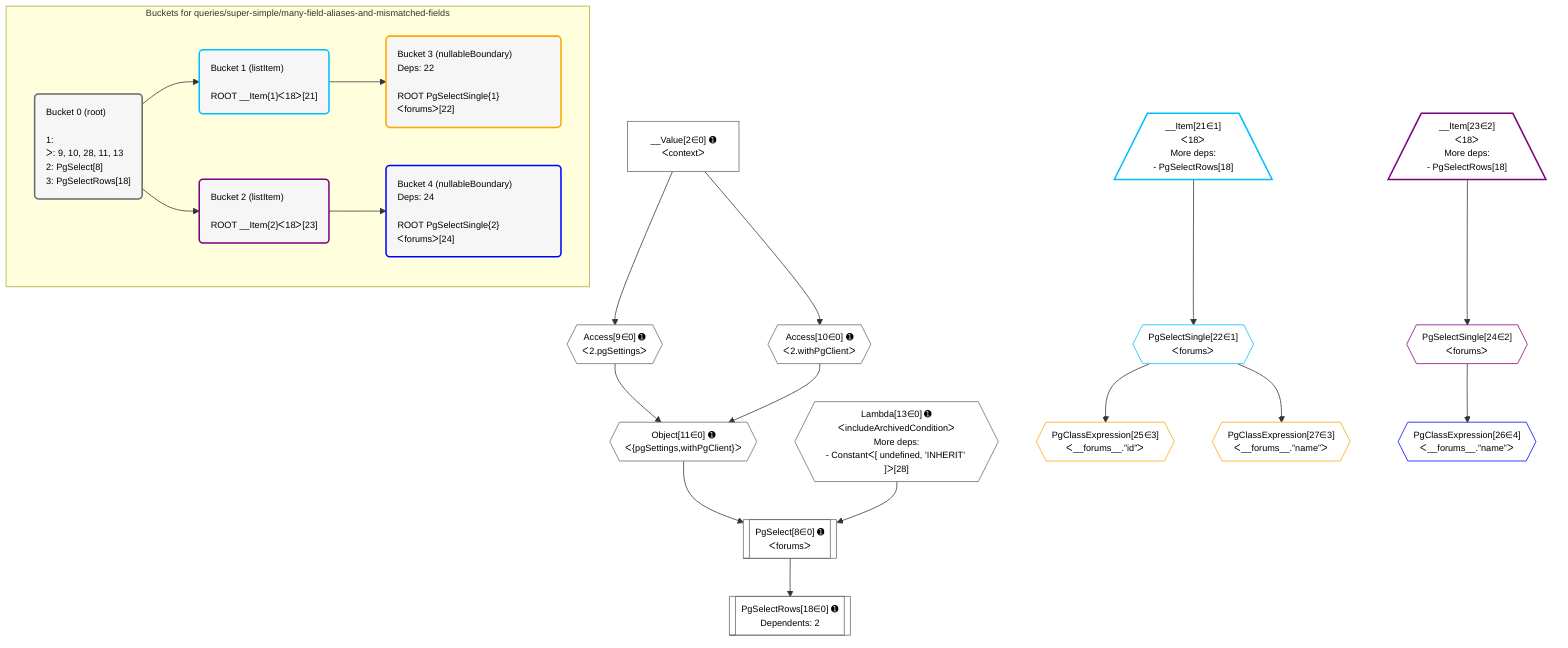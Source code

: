 %%{init: {'themeVariables': { 'fontSize': '12px'}}}%%
graph TD
    classDef path fill:#eee,stroke:#000,color:#000
    classDef plan fill:#fff,stroke-width:1px,color:#000
    classDef itemplan fill:#fff,stroke-width:2px,color:#000
    classDef unbatchedplan fill:#dff,stroke-width:1px,color:#000
    classDef sideeffectplan fill:#fcc,stroke-width:2px,color:#000
    classDef bucket fill:#f6f6f6,color:#000,stroke-width:2px,text-align:left

    subgraph "Buckets for queries/super-simple/many-field-aliases-and-mismatched-fields"
    Bucket0("Bucket 0 (root)<br /><br />1: <br />ᐳ: 9, 10, 28, 11, 13<br />2: PgSelect[8]<br />3: PgSelectRows[18]"):::bucket
    Bucket1("Bucket 1 (listItem)<br /><br />ROOT __Item{1}ᐸ18ᐳ[21]"):::bucket
    Bucket2("Bucket 2 (listItem)<br /><br />ROOT __Item{2}ᐸ18ᐳ[23]"):::bucket
    Bucket3("Bucket 3 (nullableBoundary)<br />Deps: 22<br /><br />ROOT PgSelectSingle{1}ᐸforumsᐳ[22]"):::bucket
    Bucket4("Bucket 4 (nullableBoundary)<br />Deps: 24<br /><br />ROOT PgSelectSingle{2}ᐸforumsᐳ[24]"):::bucket
    end
    Bucket0 --> Bucket1 & Bucket2
    Bucket1 --> Bucket3
    Bucket2 --> Bucket4

    %% plan dependencies
    PgSelect8[["PgSelect[8∈0] ➊<br />ᐸforumsᐳ"]]:::plan
    Object11{{"Object[11∈0] ➊<br />ᐸ{pgSettings,withPgClient}ᐳ"}}:::plan
    Lambda13{{"Lambda[13∈0] ➊<br />ᐸincludeArchivedConditionᐳ<br />More deps:<br />- Constantᐸ[ undefined, 'INHERIT' ]ᐳ[28]"}}:::plan
    Object11 & Lambda13 --> PgSelect8
    Access9{{"Access[9∈0] ➊<br />ᐸ2.pgSettingsᐳ"}}:::plan
    Access10{{"Access[10∈0] ➊<br />ᐸ2.withPgClientᐳ"}}:::plan
    Access9 & Access10 --> Object11
    __Value2["__Value[2∈0] ➊<br />ᐸcontextᐳ"]:::plan
    __Value2 --> Access9
    __Value2 --> Access10
    PgSelectRows18[["PgSelectRows[18∈0] ➊<br />Dependents: 2"]]:::plan
    PgSelect8 --> PgSelectRows18
    __Item21[/"__Item[21∈1]<br />ᐸ18ᐳ<br />More deps:<br />- PgSelectRows[18]"\]:::itemplan
    PgSelectSingle22{{"PgSelectSingle[22∈1]<br />ᐸforumsᐳ"}}:::plan
    __Item21 --> PgSelectSingle22
    __Item23[/"__Item[23∈2]<br />ᐸ18ᐳ<br />More deps:<br />- PgSelectRows[18]"\]:::itemplan
    PgSelectSingle24{{"PgSelectSingle[24∈2]<br />ᐸforumsᐳ"}}:::plan
    __Item23 --> PgSelectSingle24
    PgClassExpression25{{"PgClassExpression[25∈3]<br />ᐸ__forums__.”id”ᐳ"}}:::plan
    PgSelectSingle22 --> PgClassExpression25
    PgClassExpression27{{"PgClassExpression[27∈3]<br />ᐸ__forums__.”name”ᐳ"}}:::plan
    PgSelectSingle22 --> PgClassExpression27
    PgClassExpression26{{"PgClassExpression[26∈4]<br />ᐸ__forums__.”name”ᐳ"}}:::plan
    PgSelectSingle24 --> PgClassExpression26

    %% define steps
    classDef bucket0 stroke:#696969
    class Bucket0,__Value2,PgSelect8,Access9,Access10,Object11,Lambda13,PgSelectRows18 bucket0
    classDef bucket1 stroke:#00bfff
    class Bucket1,__Item21,PgSelectSingle22 bucket1
    classDef bucket2 stroke:#7f007f
    class Bucket2,__Item23,PgSelectSingle24 bucket2
    classDef bucket3 stroke:#ffa500
    class Bucket3,PgClassExpression25,PgClassExpression27 bucket3
    classDef bucket4 stroke:#0000ff
    class Bucket4,PgClassExpression26 bucket4